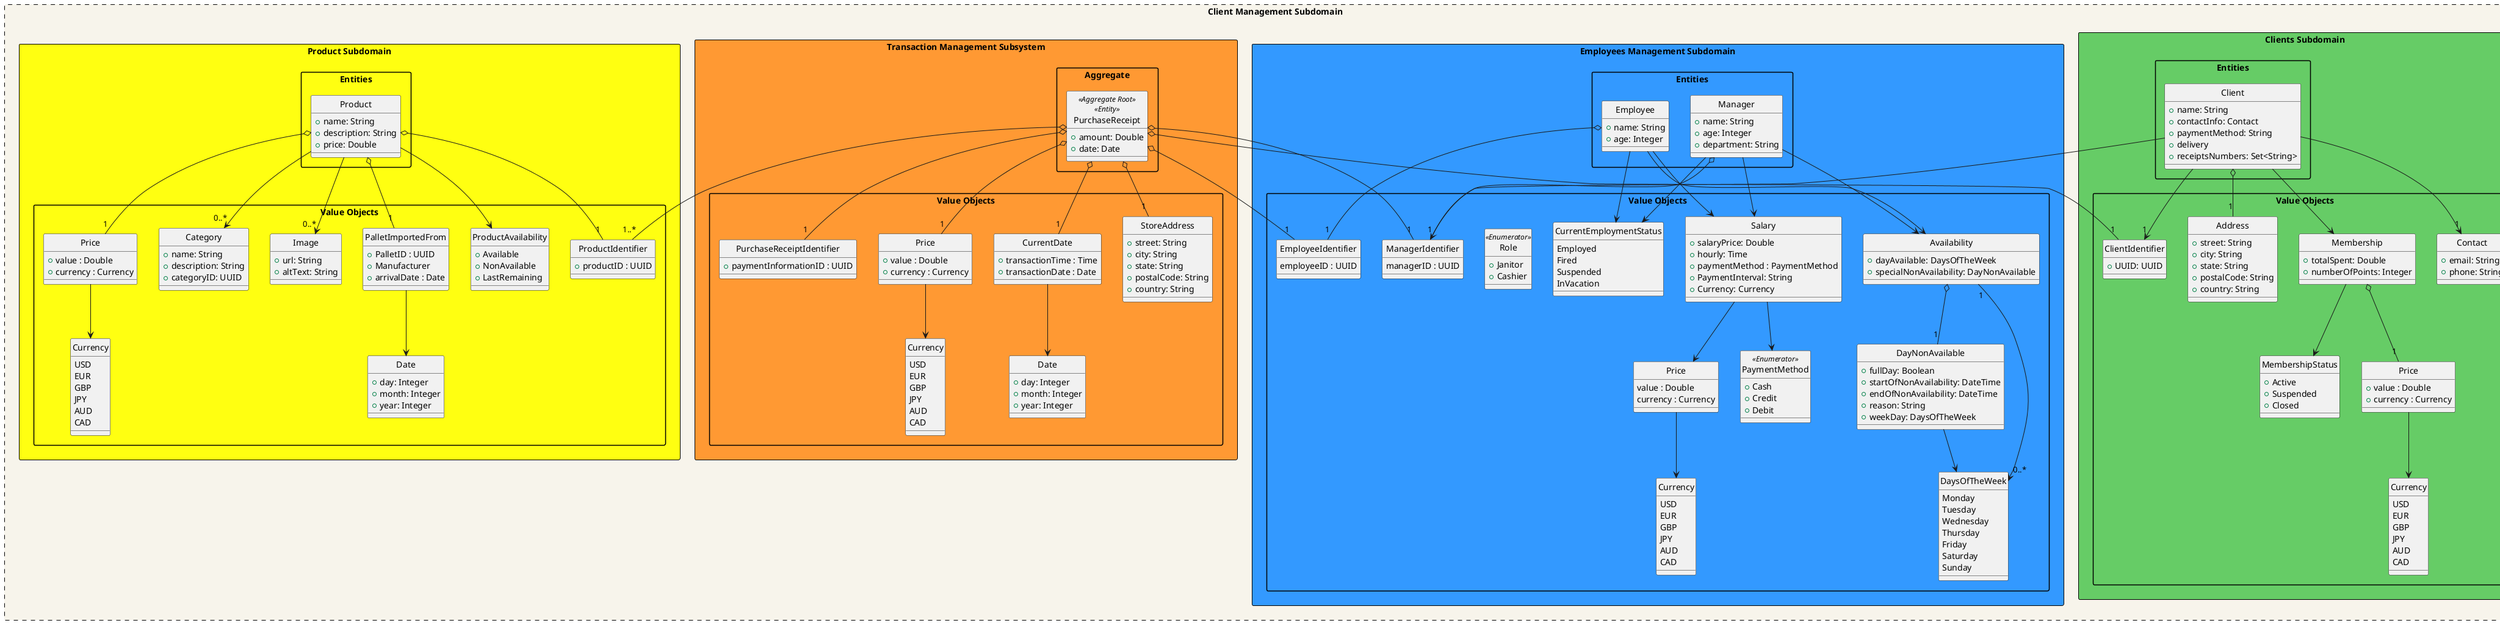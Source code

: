 @startuml
hide circle
top to bottom direction

!define ENTITY(entityName) class entityName << Entity >>
!define AGGREGATE(aggregateName) class aggregateName << Aggregate >>
!define AGGREGATE_ROOT(aggregateRootName) class aggregateRootName << Aggregate Root >>
!define AGGREGATE_ROOT_ENTITY(aggregateRootEntityName) class aggregateRootEntityName << Aggregate Root >> << Entity >>
!define VALUE_OBJECT(valueObjectName) class valueObjectName << Value Object >>
!pragma useVerticalIf on
skinparam packageStyle rectangle
skinparam rectangle {
    BackgroundColor #f7f4eb
    BorderColor Black
}







rectangle "Client Management Subdomain" as BoundedContextWedding #line.dashed {


    package "Employees Management Subdomain" <<Rectangle>> #3399FF {

        package "Entities" {
            class Employee {
                + name: String
                + age: Integer
            }
            class Manager {
                + name: String
                + age: Integer
                + department: String
            }
        }

        package "Value Objects" {
            class Availability {
                + dayAvailable: DaysOfTheWeek
                + specialNonAvailability: DayNonAvailable
            }

            class DayNonAvailable {
                + fullDay: Boolean
                + startOfNonAvailability: DateTime
                + endOfNonAvailability: DateTime
                + reason: String
                + weekDay: DaysOfTheWeek
            }

            enum DaysOfTheWeek {
                Monday
                Tuesday
                Wednesday
                Thursday
                Friday
                Saturday
                Sunday
            }

            enum CurrentEmploymentStatus {
                Employed
                Fired
                Suspended
                InVacation
            }
            class Price {
                value : Double
                currency : Currency
            }

            enum Currency {
                USD
                EUR
                GBP
                JPY
                AUD
                CAD
            }

            class Salary {
                + salaryPrice: Double
                + hourly: Time
                + paymentMethod : PaymentMethod
                + PaymentInterval: String
                + Currency: Currency
            }
            class PaymentMethod << Enumerator >>{
                + Cash
                + Credit
                + Debit
            }
            class Role << Enumerator >> {
                + Janitor
                + Cashier
            }
            class ManagerIdentifier{
                managerID : UUID
            }
            Manager o--"1" ManagerIdentifier
            class EmployeeIdentifier{
                employeeID : UUID
            }
            Employee o--"1" EmployeeIdentifier

            Price --> Currency
            Salary --> Price
            Salary --> PaymentMethod

        }

        Employee --> Salary
        Employee --> CurrentEmploymentStatus
        Employee --> Availability

        Availability o-- "1" DayNonAvailable
        Availability "1"-->"0..*" DaysOfTheWeek
        DayNonAvailable --> DaysOfTheWeek


        Manager --> Salary
        Manager --> CurrentEmploymentStatus
        Manager --> Availability

    }
    package "Clients Subdomain" <<Rectangle>> #66CC66 {
        package "Entities" {
            class Client {
                + name: String
                + contactInfo: Contact
                + paymentMethod: String
                + delivery
                + receiptsNumbers: Set<String>
            }

        }

        package "Value Objects" {
            class Address {
                + street: String
                + city: String
                + state: String
                + postalCode: String
                + country: String
            }

            class Contact {
                + email: String
                + phone: String
            }

            class Membership {
                + totalSpent: Double
                + numberOfPoints: Integer
            }

            class ClientIdentifier {
                + UUID: UUID
            }
            class MembershipStatus{
                + Active
                + Suspended
                + Closed
            }
            class Price{
                + value : Double
                + currency : Currency
            }
            enum Currency {
                USD
                EUR
                GBP
                JPY
                AUD
                CAD
            }
            Price --> Currency
            Membership o--"1" Price
            Membership --> MembershipStatus
            Client --> Membership
            Client --> ManagerIdentifier
            Client o--"1" Address

        }


        Client --> "1" Contact
        Client --> "1" ClientIdentifier
    }

    package "Transaction Management Subsystem" <<Rectangle>> #FF9933 {
        package "Aggregate" {
            AGGREGATE_ROOT_ENTITY(PurchaseReceipt){
                + amount: Double
                + date: Date
            }
        }

        package "Value Objects" {
            class Date {
                + day: Integer
                + month: Integer
                + year: Integer
            }
            class StoreAddress {
                + street: String
                + city: String
                + state: String
                + postalCode: String
                + country: String
            }
            class CurrentDate {
                + transactionTime : Time
                + transactionDate : Date
            }
            class Price{
                + value : Double
                + currency : Currency
            }
            class PurchaseReceiptIdentifier{
                + paymentInformationID : UUID
            }
            enum Currency {
                USD
                EUR
                GBP
                JPY
                AUD
                CAD
            }
            Price --> Currency
            PurchaseReceipt o--"1" Price
            PurchaseReceipt o--"1" PurchaseReceiptIdentifier


        }

       PurchaseReceipt o--"1" StoreAddress
       CurrentDate --> Date
       PurchaseReceipt o--"1" CurrentDate
       PurchaseReceipt o--"1" ClientIdentifier
       PurchaseReceipt o--"1" EmployeeIdentifier
       PurchaseReceipt o--"1" ManagerIdentifier



    }
    package "Product Subdomain" <<Rectangle>> #ffff11 {

        package "Entities" {
            class Product {
                + name: String
                + description: String
                + price: Double
            }
        }

        package "Value Objects" {
            class ProductIdentifier {
                + productID : UUID
            }
            class Image {
                + url: String
                + altText: String
            }
            class Category {
                + name: String
                + description: String
                + categoryID: UUID
            }
            class Price{
                + value : Double
                + currency : Currency
            }
            class ProductAvailability {
                + Available
                + NonAvailable
                + LastRemaining
            }
            class Date {
                + day: Integer
                + month: Integer
                + year: Integer
            }
            class PalletImportedFrom{
                + PalletID : UUID
                + Manufacturer
                + arrivalDate : Date
            }
            enum Currency {
                USD
                EUR
                GBP
                JPY
                AUD
                CAD
            }
            PalletImportedFrom --> Date
            Price --> Currency
            Product o--"1" Price
            Product o--"1" PalletImportedFrom
            Product o--"1" ProductIdentifier
            Product --> ProductAvailability
            PurchaseReceipt o--"1..*" ProductIdentifier
        }

        Product --> "0..*" Image
        Product --> "0..*" Category

    }



}

@enduml